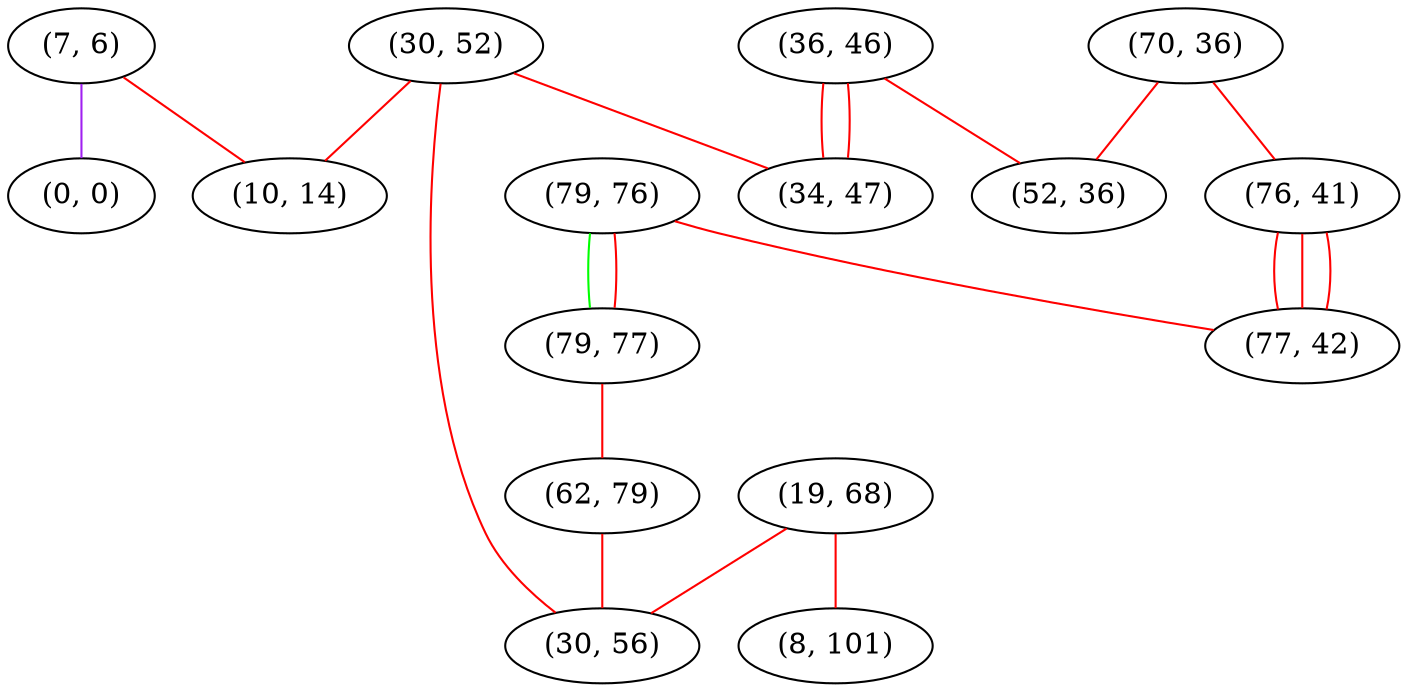 graph "" {
"(79, 76)";
"(70, 36)";
"(79, 77)";
"(62, 79)";
"(76, 41)";
"(30, 52)";
"(7, 6)";
"(19, 68)";
"(36, 46)";
"(0, 0)";
"(77, 42)";
"(10, 14)";
"(34, 47)";
"(52, 36)";
"(8, 101)";
"(30, 56)";
"(79, 76)" -- "(79, 77)"  [color=green, key=0, weight=2];
"(79, 76)" -- "(79, 77)"  [color=red, key=1, weight=1];
"(79, 76)" -- "(77, 42)"  [color=red, key=0, weight=1];
"(70, 36)" -- "(52, 36)"  [color=red, key=0, weight=1];
"(70, 36)" -- "(76, 41)"  [color=red, key=0, weight=1];
"(79, 77)" -- "(62, 79)"  [color=red, key=0, weight=1];
"(62, 79)" -- "(30, 56)"  [color=red, key=0, weight=1];
"(76, 41)" -- "(77, 42)"  [color=red, key=0, weight=1];
"(76, 41)" -- "(77, 42)"  [color=red, key=1, weight=1];
"(76, 41)" -- "(77, 42)"  [color=red, key=2, weight=1];
"(30, 52)" -- "(34, 47)"  [color=red, key=0, weight=1];
"(30, 52)" -- "(10, 14)"  [color=red, key=0, weight=1];
"(30, 52)" -- "(30, 56)"  [color=red, key=0, weight=1];
"(7, 6)" -- "(10, 14)"  [color=red, key=0, weight=1];
"(7, 6)" -- "(0, 0)"  [color=purple, key=0, weight=4];
"(19, 68)" -- "(8, 101)"  [color=red, key=0, weight=1];
"(19, 68)" -- "(30, 56)"  [color=red, key=0, weight=1];
"(36, 46)" -- "(34, 47)"  [color=red, key=0, weight=1];
"(36, 46)" -- "(34, 47)"  [color=red, key=1, weight=1];
"(36, 46)" -- "(52, 36)"  [color=red, key=0, weight=1];
}
